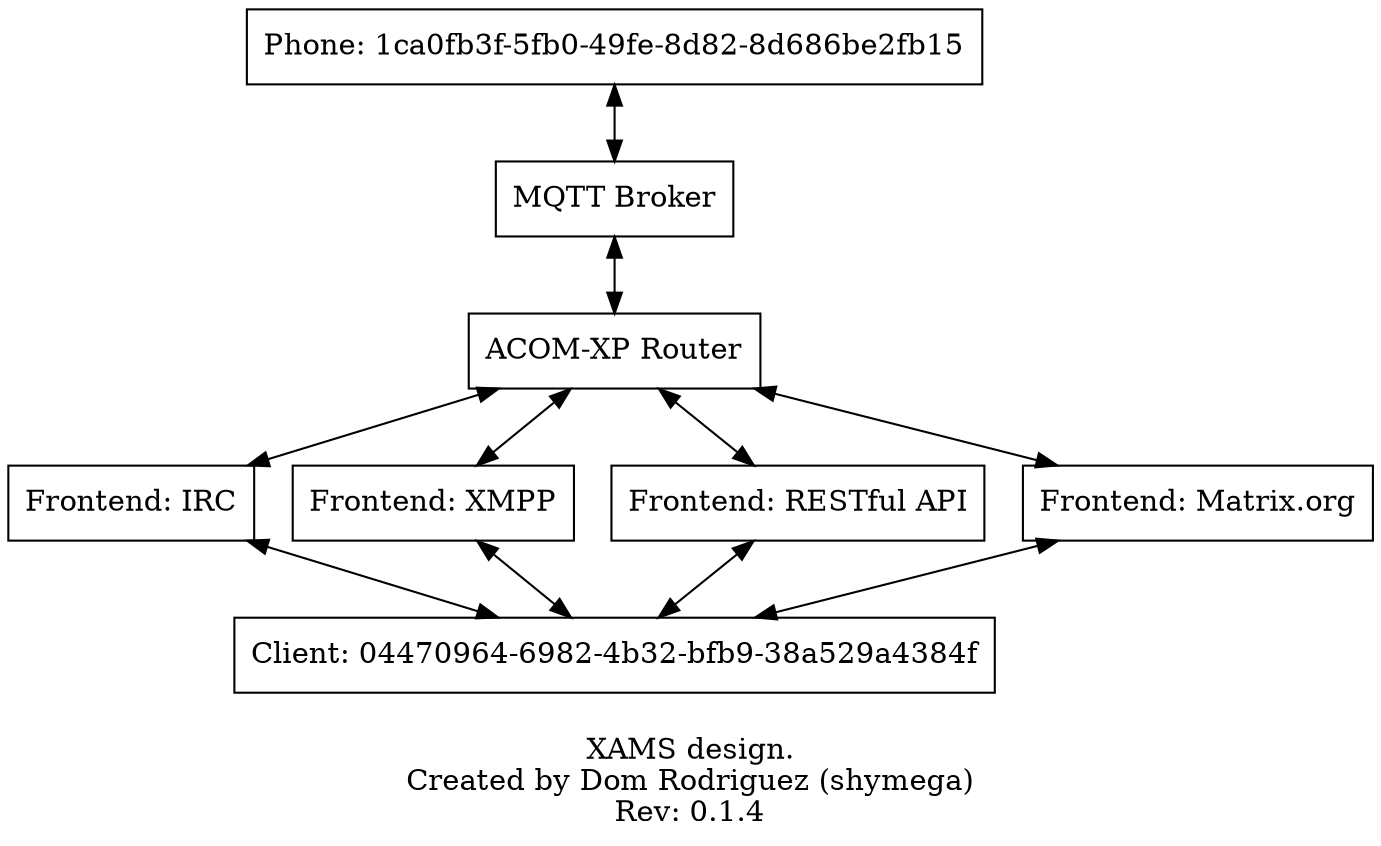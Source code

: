 digraph Router {
    node [shape=record];
    
    phone0 [label="Phone: 1ca0fb3f-5fb0-49fe-8d82-8d686be2fb15"];

    broker [label="MQTT Broker"];
    router [label="ACOM-XP Router"];

    frt_irc [label="Frontend: IRC"];
    frt_xmpp [label="Frontend: XMPP"];
    frt_rest [label="Frontend: RESTful API"];
    frt_matrix [label="Frontend: Matrix.org"];

    phone0 -> broker -> router [dir="both"];

    router -> {frt_irc,frt_xmpp,frt_rest,frt_matrix} [dir="both"];

    client0 [label="Client: 04470964-6982-4b32-bfb9-38a529a4384f"];

    {frt_irc,frt_xmpp,frt_rest,frt_matrix} -> client0 [dir="both"];

    label = "\nXAMS design.\nCreated by Dom Rodriguez (shymega)\nRev: 0.1.4"
}

